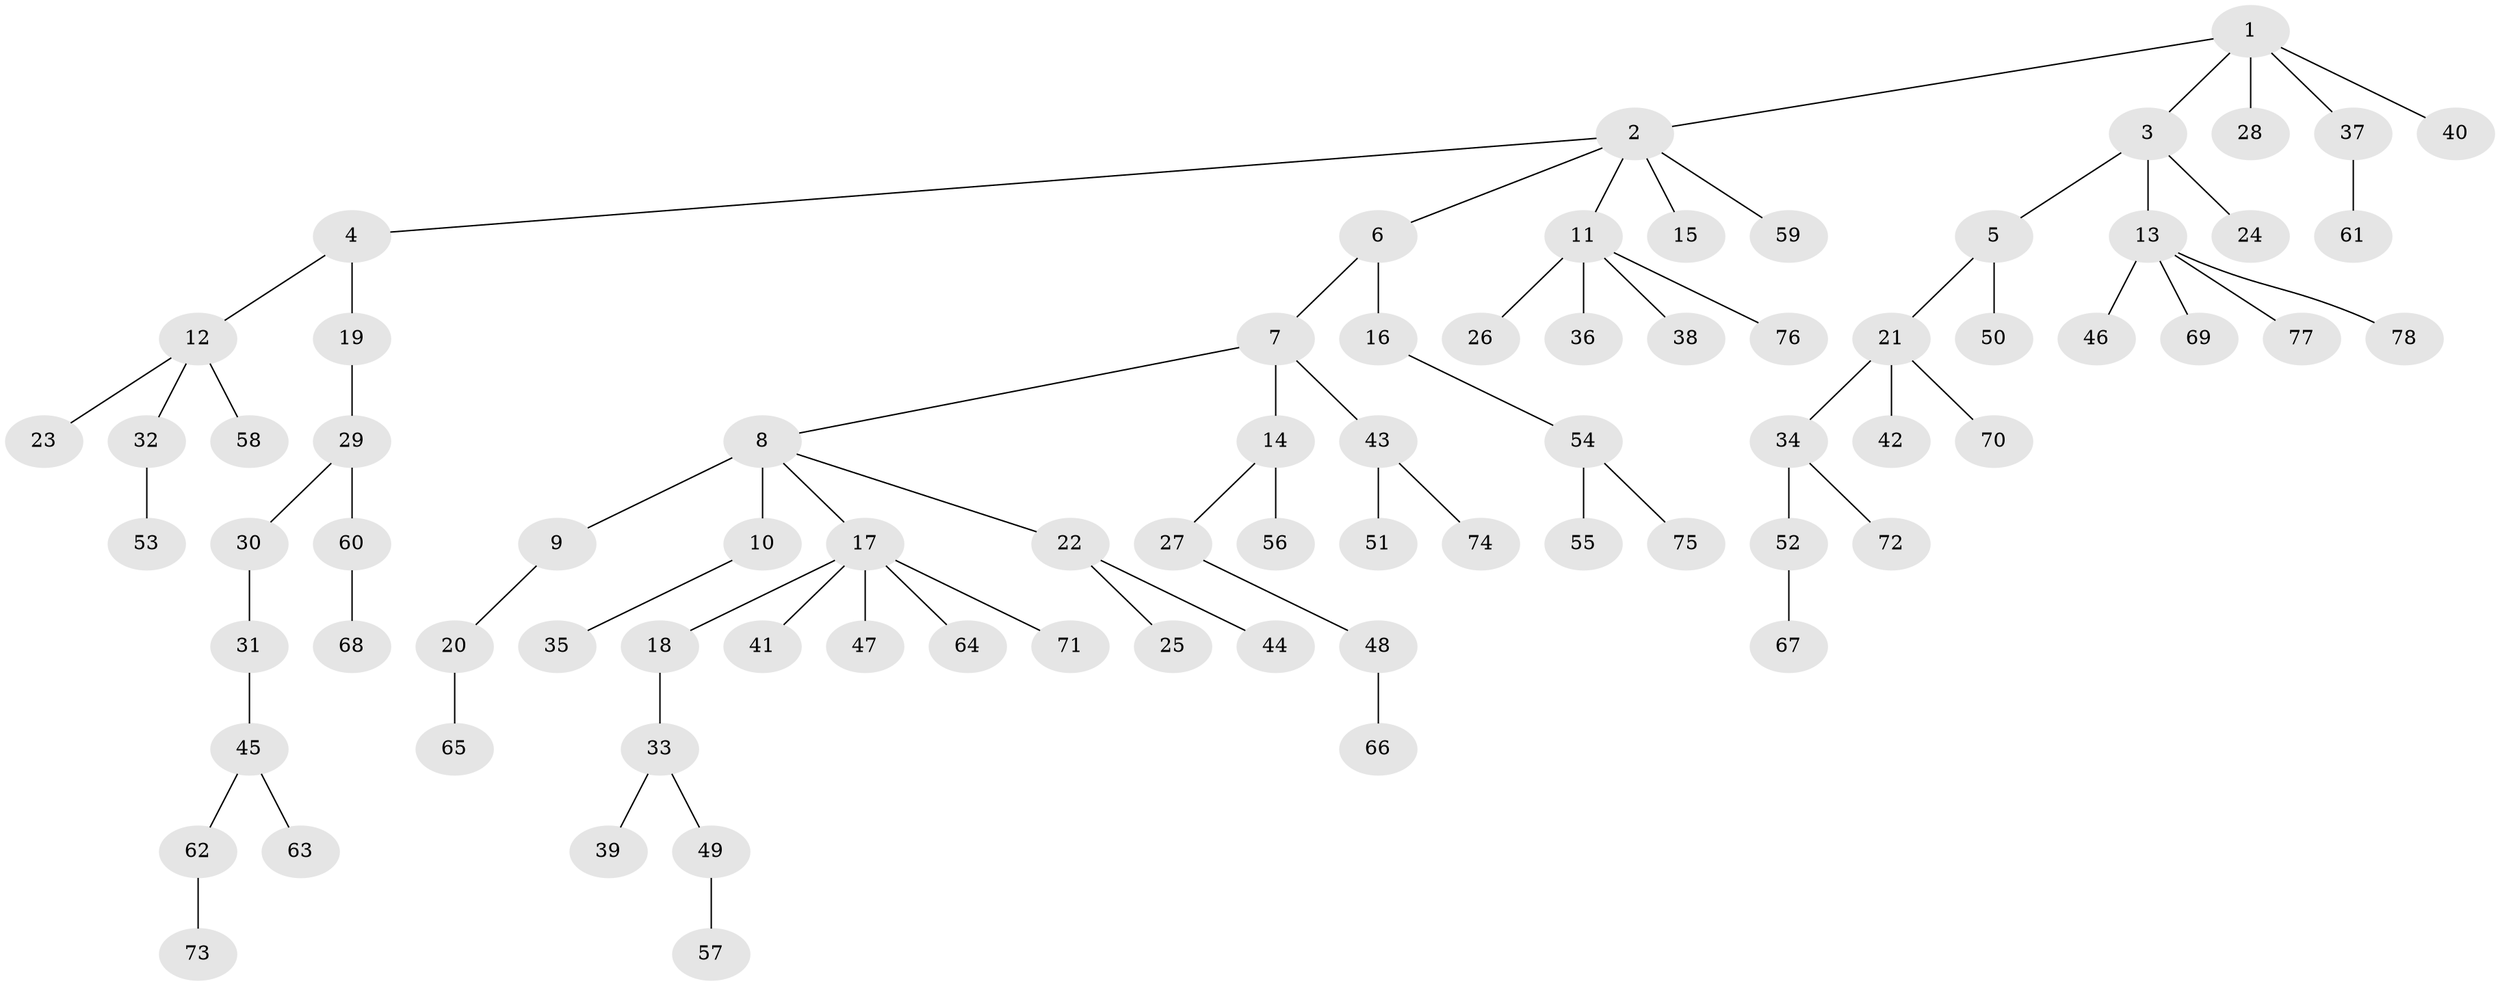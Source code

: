 // original degree distribution, {6: 0.03875968992248062, 7: 0.007751937984496124, 5: 0.03875968992248062, 4: 0.06201550387596899, 3: 0.07751937984496124, 1: 0.5271317829457365, 2: 0.24806201550387597}
// Generated by graph-tools (version 1.1) at 2025/51/03/04/25 22:51:37]
// undirected, 78 vertices, 77 edges
graph export_dot {
  node [color=gray90,style=filled];
  1;
  2;
  3;
  4;
  5;
  6;
  7;
  8;
  9;
  10;
  11;
  12;
  13;
  14;
  15;
  16;
  17;
  18;
  19;
  20;
  21;
  22;
  23;
  24;
  25;
  26;
  27;
  28;
  29;
  30;
  31;
  32;
  33;
  34;
  35;
  36;
  37;
  38;
  39;
  40;
  41;
  42;
  43;
  44;
  45;
  46;
  47;
  48;
  49;
  50;
  51;
  52;
  53;
  54;
  55;
  56;
  57;
  58;
  59;
  60;
  61;
  62;
  63;
  64;
  65;
  66;
  67;
  68;
  69;
  70;
  71;
  72;
  73;
  74;
  75;
  76;
  77;
  78;
  1 -- 2 [weight=1.0];
  1 -- 3 [weight=1.0];
  1 -- 28 [weight=1.0];
  1 -- 37 [weight=1.0];
  1 -- 40 [weight=1.0];
  2 -- 4 [weight=1.0];
  2 -- 6 [weight=1.0];
  2 -- 11 [weight=1.0];
  2 -- 15 [weight=1.0];
  2 -- 59 [weight=1.0];
  3 -- 5 [weight=1.0];
  3 -- 13 [weight=1.0];
  3 -- 24 [weight=1.0];
  4 -- 12 [weight=1.0];
  4 -- 19 [weight=1.0];
  5 -- 21 [weight=1.0];
  5 -- 50 [weight=1.0];
  6 -- 7 [weight=1.0];
  6 -- 16 [weight=1.0];
  7 -- 8 [weight=1.0];
  7 -- 14 [weight=1.0];
  7 -- 43 [weight=1.0];
  8 -- 9 [weight=1.0];
  8 -- 10 [weight=4.0];
  8 -- 17 [weight=1.0];
  8 -- 22 [weight=1.0];
  9 -- 20 [weight=1.0];
  10 -- 35 [weight=1.0];
  11 -- 26 [weight=1.0];
  11 -- 36 [weight=1.0];
  11 -- 38 [weight=1.0];
  11 -- 76 [weight=1.0];
  12 -- 23 [weight=1.0];
  12 -- 32 [weight=1.0];
  12 -- 58 [weight=1.0];
  13 -- 46 [weight=1.0];
  13 -- 69 [weight=1.0];
  13 -- 77 [weight=1.0];
  13 -- 78 [weight=1.0];
  14 -- 27 [weight=1.0];
  14 -- 56 [weight=1.0];
  16 -- 54 [weight=1.0];
  17 -- 18 [weight=1.0];
  17 -- 41 [weight=1.0];
  17 -- 47 [weight=1.0];
  17 -- 64 [weight=1.0];
  17 -- 71 [weight=1.0];
  18 -- 33 [weight=1.0];
  19 -- 29 [weight=1.0];
  20 -- 65 [weight=1.0];
  21 -- 34 [weight=1.0];
  21 -- 42 [weight=1.0];
  21 -- 70 [weight=1.0];
  22 -- 25 [weight=1.0];
  22 -- 44 [weight=1.0];
  27 -- 48 [weight=1.0];
  29 -- 30 [weight=1.0];
  29 -- 60 [weight=1.0];
  30 -- 31 [weight=1.0];
  31 -- 45 [weight=1.0];
  32 -- 53 [weight=1.0];
  33 -- 39 [weight=1.0];
  33 -- 49 [weight=1.0];
  34 -- 52 [weight=1.0];
  34 -- 72 [weight=1.0];
  37 -- 61 [weight=1.0];
  43 -- 51 [weight=1.0];
  43 -- 74 [weight=1.0];
  45 -- 62 [weight=1.0];
  45 -- 63 [weight=1.0];
  48 -- 66 [weight=1.0];
  49 -- 57 [weight=1.0];
  52 -- 67 [weight=1.0];
  54 -- 55 [weight=1.0];
  54 -- 75 [weight=1.0];
  60 -- 68 [weight=1.0];
  62 -- 73 [weight=1.0];
}
